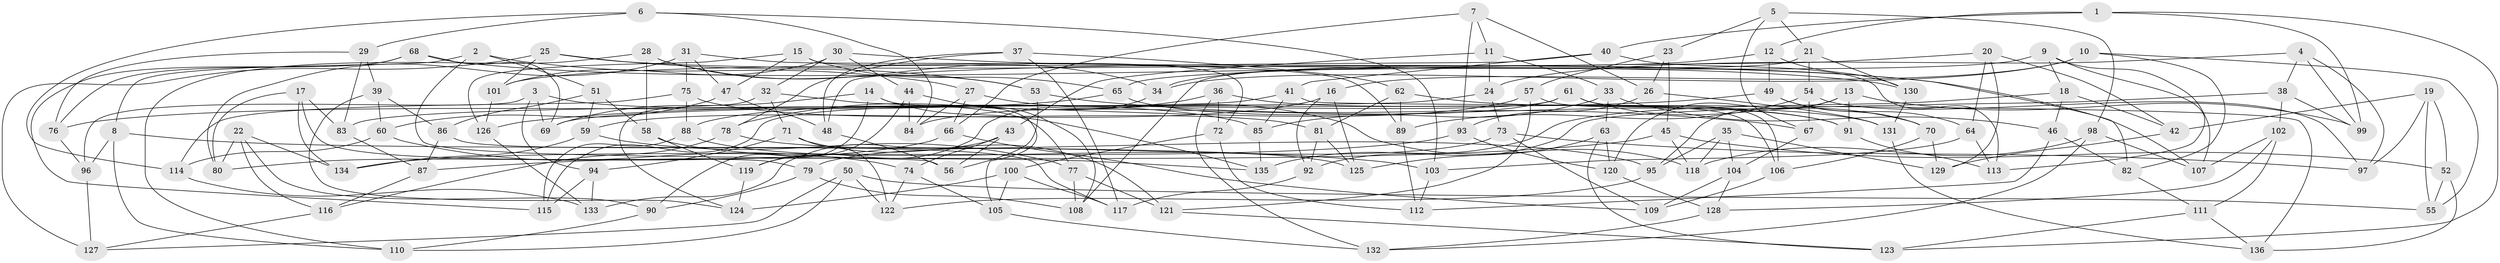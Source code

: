 // Generated by graph-tools (version 1.1) at 2025/56/03/09/25 04:56:14]
// undirected, 136 vertices, 272 edges
graph export_dot {
graph [start="1"]
  node [color=gray90,style=filled];
  1;
  2;
  3;
  4;
  5;
  6;
  7;
  8;
  9;
  10;
  11;
  12;
  13;
  14;
  15;
  16;
  17;
  18;
  19;
  20;
  21;
  22;
  23;
  24;
  25;
  26;
  27;
  28;
  29;
  30;
  31;
  32;
  33;
  34;
  35;
  36;
  37;
  38;
  39;
  40;
  41;
  42;
  43;
  44;
  45;
  46;
  47;
  48;
  49;
  50;
  51;
  52;
  53;
  54;
  55;
  56;
  57;
  58;
  59;
  60;
  61;
  62;
  63;
  64;
  65;
  66;
  67;
  68;
  69;
  70;
  71;
  72;
  73;
  74;
  75;
  76;
  77;
  78;
  79;
  80;
  81;
  82;
  83;
  84;
  85;
  86;
  87;
  88;
  89;
  90;
  91;
  92;
  93;
  94;
  95;
  96;
  97;
  98;
  99;
  100;
  101;
  102;
  103;
  104;
  105;
  106;
  107;
  108;
  109;
  110;
  111;
  112;
  113;
  114;
  115;
  116;
  117;
  118;
  119;
  120;
  121;
  122;
  123;
  124;
  125;
  126;
  127;
  128;
  129;
  130;
  131;
  132;
  133;
  134;
  135;
  136;
  1 -- 12;
  1 -- 99;
  1 -- 40;
  1 -- 123;
  2 -- 8;
  2 -- 27;
  2 -- 51;
  2 -- 56;
  3 -- 94;
  3 -- 96;
  3 -- 85;
  3 -- 69;
  4 -- 99;
  4 -- 38;
  4 -- 97;
  4 -- 24;
  5 -- 67;
  5 -- 98;
  5 -- 23;
  5 -- 21;
  6 -- 114;
  6 -- 103;
  6 -- 84;
  6 -- 29;
  7 -- 11;
  7 -- 66;
  7 -- 93;
  7 -- 26;
  8 -- 103;
  8 -- 110;
  8 -- 96;
  9 -- 113;
  9 -- 107;
  9 -- 18;
  9 -- 101;
  10 -- 82;
  10 -- 16;
  10 -- 34;
  10 -- 55;
  11 -- 24;
  11 -- 43;
  11 -- 33;
  12 -- 49;
  12 -- 130;
  12 -- 34;
  13 -- 95;
  13 -- 99;
  13 -- 120;
  13 -- 91;
  14 -- 69;
  14 -- 90;
  14 -- 105;
  14 -- 135;
  15 -- 126;
  15 -- 72;
  15 -- 65;
  15 -- 47;
  16 -- 125;
  16 -- 92;
  16 -- 59;
  17 -- 83;
  17 -- 134;
  17 -- 79;
  17 -- 80;
  18 -- 135;
  18 -- 42;
  18 -- 46;
  19 -- 52;
  19 -- 97;
  19 -- 55;
  19 -- 42;
  20 -- 64;
  20 -- 65;
  20 -- 42;
  20 -- 129;
  21 -- 130;
  21 -- 54;
  21 -- 108;
  22 -- 116;
  22 -- 134;
  22 -- 90;
  22 -- 80;
  23 -- 45;
  23 -- 57;
  23 -- 26;
  24 -- 69;
  24 -- 73;
  25 -- 53;
  25 -- 107;
  25 -- 127;
  25 -- 101;
  26 -- 131;
  26 -- 93;
  27 -- 118;
  27 -- 84;
  27 -- 66;
  28 -- 110;
  28 -- 34;
  28 -- 58;
  28 -- 53;
  29 -- 83;
  29 -- 39;
  29 -- 76;
  30 -- 32;
  30 -- 101;
  30 -- 82;
  30 -- 44;
  31 -- 80;
  31 -- 47;
  31 -- 89;
  31 -- 75;
  32 -- 124;
  32 -- 71;
  32 -- 77;
  33 -- 85;
  33 -- 63;
  33 -- 46;
  34 -- 119;
  35 -- 104;
  35 -- 129;
  35 -- 95;
  35 -- 118;
  36 -- 72;
  36 -- 132;
  36 -- 91;
  36 -- 78;
  37 -- 117;
  37 -- 62;
  37 -- 78;
  37 -- 48;
  38 -- 92;
  38 -- 99;
  38 -- 102;
  39 -- 60;
  39 -- 86;
  39 -- 124;
  40 -- 41;
  40 -- 48;
  40 -- 113;
  41 -- 83;
  41 -- 136;
  41 -- 85;
  42 -- 129;
  43 -- 74;
  43 -- 56;
  43 -- 133;
  44 -- 84;
  44 -- 108;
  44 -- 119;
  45 -- 87;
  45 -- 118;
  45 -- 52;
  46 -- 82;
  46 -- 112;
  47 -- 48;
  47 -- 60;
  48 -- 56;
  49 -- 126;
  49 -- 70;
  49 -- 64;
  50 -- 110;
  50 -- 122;
  50 -- 55;
  50 -- 127;
  51 -- 58;
  51 -- 59;
  51 -- 86;
  52 -- 136;
  52 -- 55;
  53 -- 56;
  53 -- 67;
  54 -- 67;
  54 -- 97;
  54 -- 89;
  57 -- 106;
  57 -- 88;
  57 -- 121;
  58 -- 119;
  58 -- 135;
  59 -- 77;
  59 -- 134;
  60 -- 114;
  60 -- 74;
  61 -- 106;
  61 -- 115;
  61 -- 84;
  61 -- 70;
  62 -- 81;
  62 -- 89;
  62 -- 131;
  63 -- 123;
  63 -- 125;
  63 -- 120;
  64 -- 103;
  64 -- 113;
  65 -- 91;
  65 -- 76;
  66 -- 109;
  66 -- 80;
  67 -- 104;
  68 -- 76;
  68 -- 69;
  68 -- 130;
  68 -- 115;
  70 -- 129;
  70 -- 106;
  71 -- 122;
  71 -- 94;
  71 -- 121;
  72 -- 112;
  72 -- 100;
  73 -- 109;
  73 -- 79;
  73 -- 97;
  74 -- 105;
  74 -- 122;
  75 -- 88;
  75 -- 114;
  75 -- 81;
  76 -- 96;
  77 -- 121;
  77 -- 108;
  78 -- 116;
  78 -- 95;
  79 -- 90;
  79 -- 108;
  81 -- 92;
  81 -- 125;
  82 -- 111;
  83 -- 87;
  85 -- 135;
  86 -- 87;
  86 -- 117;
  87 -- 116;
  88 -- 115;
  88 -- 125;
  89 -- 112;
  90 -- 110;
  91 -- 113;
  92 -- 117;
  93 -- 134;
  93 -- 120;
  94 -- 115;
  94 -- 133;
  95 -- 122;
  96 -- 127;
  98 -- 107;
  98 -- 132;
  98 -- 118;
  100 -- 105;
  100 -- 117;
  100 -- 124;
  101 -- 126;
  102 -- 128;
  102 -- 111;
  102 -- 107;
  103 -- 112;
  104 -- 128;
  104 -- 109;
  105 -- 132;
  106 -- 109;
  111 -- 123;
  111 -- 136;
  114 -- 133;
  116 -- 127;
  119 -- 124;
  120 -- 128;
  121 -- 123;
  126 -- 133;
  128 -- 132;
  130 -- 131;
  131 -- 136;
}
